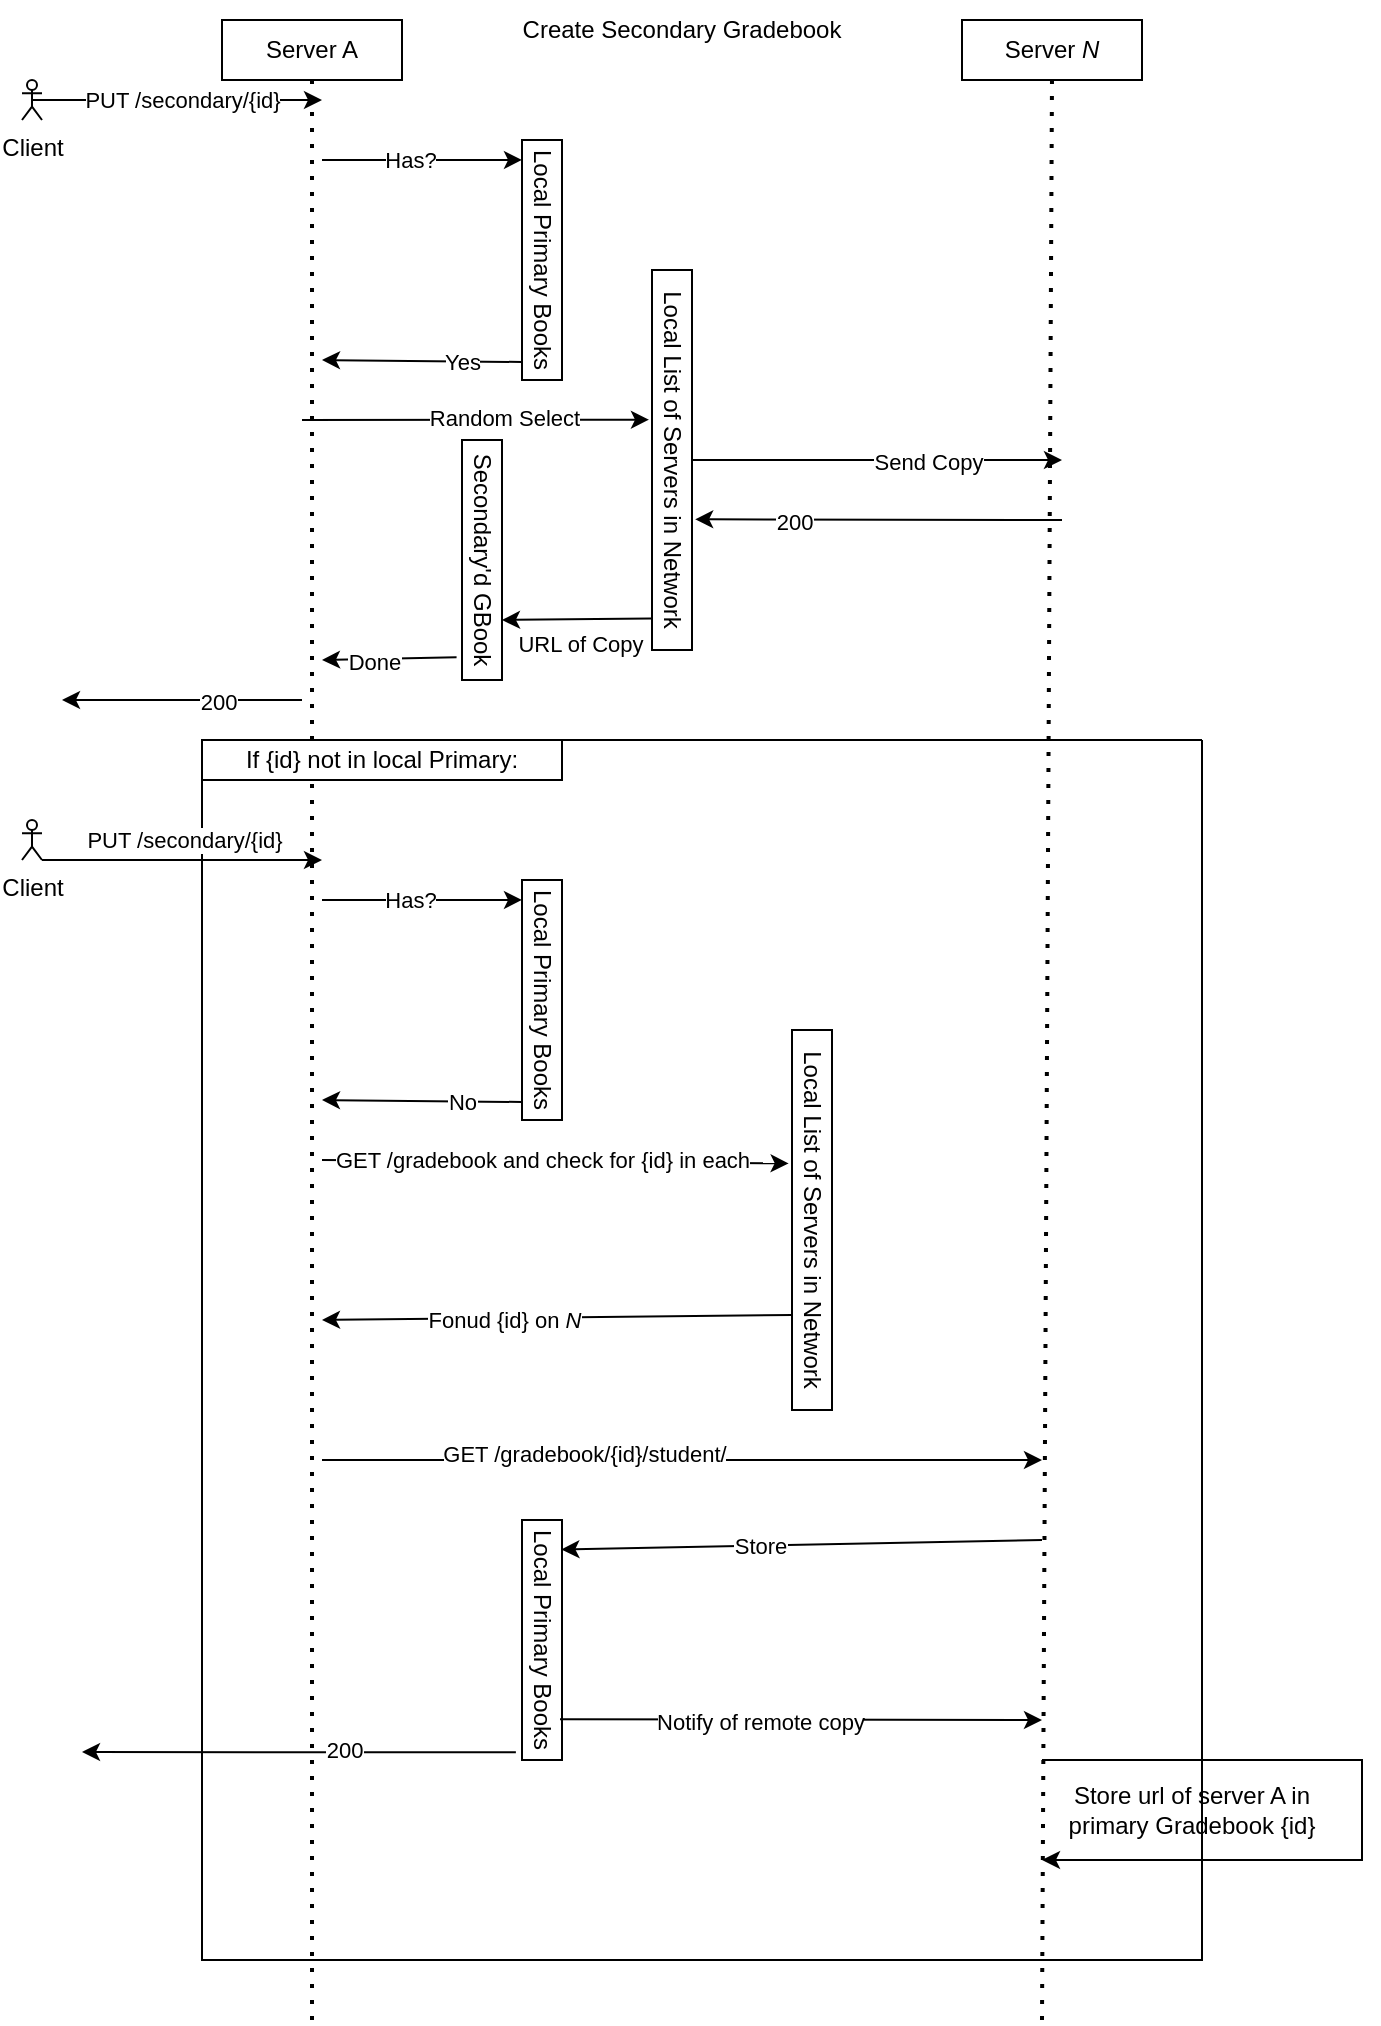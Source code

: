 <mxfile version="20.2.2" type="device"><diagram id="kgpKYQtTHZ0yAKxKKP6v" name="Page-1"><mxGraphModel dx="981" dy="538" grid="1" gridSize="10" guides="1" tooltips="1" connect="1" arrows="1" fold="1" page="1" pageScale="1" pageWidth="850" pageHeight="1100" math="0" shadow="0"><root><mxCell id="0"/><mxCell id="1" parent="0"/><mxCell id="Auas5j6Q039p5oxciH4k-11" value="Server &lt;i&gt;N&lt;/i&gt;" style="rounded=0;whiteSpace=wrap;html=1;" parent="1" vertex="1"><mxGeometry x="500" y="40" width="90" height="30" as="geometry"/></mxCell><mxCell id="Auas5j6Q039p5oxciH4k-12" value="Server A" style="rounded=0;whiteSpace=wrap;html=1;" parent="1" vertex="1"><mxGeometry x="130" y="40" width="90" height="30" as="geometry"/></mxCell><mxCell id="Auas5j6Q039p5oxciH4k-13" value="" style="endArrow=none;dashed=1;html=1;dashPattern=1 3;strokeWidth=2;rounded=0;entryX=0.5;entryY=1;entryDx=0;entryDy=0;" parent="1" target="Auas5j6Q039p5oxciH4k-12" edge="1"><mxGeometry width="50" height="50" relative="1" as="geometry"><mxPoint x="175" y="1040" as="sourcePoint"/><mxPoint x="480" y="260" as="targetPoint"/></mxGeometry></mxCell><mxCell id="Auas5j6Q039p5oxciH4k-14" value="" style="endArrow=none;dashed=1;html=1;dashPattern=1 3;strokeWidth=2;rounded=0;entryX=0.5;entryY=1;entryDx=0;entryDy=0;" parent="1" target="Auas5j6Q039p5oxciH4k-11" edge="1"><mxGeometry width="50" height="50" relative="1" as="geometry"><mxPoint x="540" y="1040" as="sourcePoint"/><mxPoint x="480" y="260" as="targetPoint"/></mxGeometry></mxCell><mxCell id="Auas5j6Q039p5oxciH4k-17" value="Client" style="shape=umlActor;verticalLabelPosition=bottom;verticalAlign=top;html=1;outlineConnect=0;" parent="1" vertex="1"><mxGeometry x="30" y="70" width="10" height="20" as="geometry"/></mxCell><mxCell id="Auas5j6Q039p5oxciH4k-18" value="" style="endArrow=classic;html=1;rounded=0;exitX=0.5;exitY=0.5;exitDx=0;exitDy=0;exitPerimeter=0;" parent="1" source="Auas5j6Q039p5oxciH4k-17" edge="1"><mxGeometry width="50" height="50" relative="1" as="geometry"><mxPoint x="430" y="310" as="sourcePoint"/><mxPoint x="180" y="80" as="targetPoint"/></mxGeometry></mxCell><mxCell id="Auas5j6Q039p5oxciH4k-19" value="PUT /secondary/{id}" style="edgeLabel;html=1;align=center;verticalAlign=middle;resizable=0;points=[];" parent="Auas5j6Q039p5oxciH4k-18" vertex="1" connectable="0"><mxGeometry x="0.423" y="1" relative="1" as="geometry"><mxPoint x="-28" y="1" as="offset"/></mxGeometry></mxCell><mxCell id="Auas5j6Q039p5oxciH4k-37" value="Create Secondary Gradebook" style="text;html=1;strokeColor=none;fillColor=none;align=center;verticalAlign=middle;whiteSpace=wrap;rounded=0;" parent="1" vertex="1"><mxGeometry x="250" y="30" width="220" height="30" as="geometry"/></mxCell><mxCell id="xrtgVBAgD0woEmnxjQaF-5" value="Local Primary Books" style="rounded=0;whiteSpace=wrap;html=1;rotation=90;" vertex="1" parent="1"><mxGeometry x="230" y="150" width="120" height="20" as="geometry"/></mxCell><mxCell id="xrtgVBAgD0woEmnxjQaF-6" value="" style="endArrow=classic;html=1;rounded=0;entryX=0.083;entryY=1;entryDx=0;entryDy=0;entryPerimeter=0;" edge="1" parent="1" target="xrtgVBAgD0woEmnxjQaF-5"><mxGeometry width="50" height="50" relative="1" as="geometry"><mxPoint x="180" y="110" as="sourcePoint"/><mxPoint x="450" y="210" as="targetPoint"/><Array as="points"><mxPoint x="210" y="110"/></Array></mxGeometry></mxCell><mxCell id="xrtgVBAgD0woEmnxjQaF-7" value="Has?" style="edgeLabel;html=1;align=center;verticalAlign=middle;resizable=0;points=[];" vertex="1" connectable="0" parent="xrtgVBAgD0woEmnxjQaF-6"><mxGeometry x="-0.13" relative="1" as="geometry"><mxPoint as="offset"/></mxGeometry></mxCell><mxCell id="xrtgVBAgD0woEmnxjQaF-8" value="Local List of Servers in Network" style="rounded=0;whiteSpace=wrap;html=1;rotation=90;" vertex="1" parent="1"><mxGeometry x="260" y="250" width="190" height="20" as="geometry"/></mxCell><mxCell id="xrtgVBAgD0woEmnxjQaF-9" value="" style="endArrow=classic;html=1;rounded=0;exitX=0.925;exitY=0.998;exitDx=0;exitDy=0;exitPerimeter=0;" edge="1" parent="1" source="xrtgVBAgD0woEmnxjQaF-5"><mxGeometry width="50" height="50" relative="1" as="geometry"><mxPoint x="400" y="260" as="sourcePoint"/><mxPoint x="180" y="210" as="targetPoint"/></mxGeometry></mxCell><mxCell id="xrtgVBAgD0woEmnxjQaF-10" value="Yes" style="edgeLabel;html=1;align=center;verticalAlign=middle;resizable=0;points=[];" vertex="1" connectable="0" parent="xrtgVBAgD0woEmnxjQaF-9"><mxGeometry x="-0.393" relative="1" as="geometry"><mxPoint as="offset"/></mxGeometry></mxCell><mxCell id="xrtgVBAgD0woEmnxjQaF-11" value="" style="endArrow=classic;html=1;rounded=0;entryX=0.394;entryY=1.076;entryDx=0;entryDy=0;entryPerimeter=0;" edge="1" parent="1" target="xrtgVBAgD0woEmnxjQaF-8"><mxGeometry width="50" height="50" relative="1" as="geometry"><mxPoint x="170" y="240" as="sourcePoint"/><mxPoint x="280" y="230" as="targetPoint"/></mxGeometry></mxCell><mxCell id="xrtgVBAgD0woEmnxjQaF-12" value="Random Select" style="edgeLabel;html=1;align=center;verticalAlign=middle;resizable=0;points=[];" vertex="1" connectable="0" parent="xrtgVBAgD0woEmnxjQaF-11"><mxGeometry x="0.44" y="1" relative="1" as="geometry"><mxPoint x="-24" as="offset"/></mxGeometry></mxCell><mxCell id="xrtgVBAgD0woEmnxjQaF-13" value="" style="endArrow=classic;html=1;rounded=0;exitX=0.5;exitY=0;exitDx=0;exitDy=0;" edge="1" parent="1" source="xrtgVBAgD0woEmnxjQaF-8"><mxGeometry width="50" height="50" relative="1" as="geometry"><mxPoint x="400" y="260" as="sourcePoint"/><mxPoint x="550" y="260" as="targetPoint"/></mxGeometry></mxCell><mxCell id="xrtgVBAgD0woEmnxjQaF-14" value="Send Copy" style="edgeLabel;html=1;align=center;verticalAlign=middle;resizable=0;points=[];" vertex="1" connectable="0" parent="xrtgVBAgD0woEmnxjQaF-13"><mxGeometry x="0.276" y="-1" relative="1" as="geometry"><mxPoint as="offset"/></mxGeometry></mxCell><mxCell id="xrtgVBAgD0woEmnxjQaF-15" value="" style="endArrow=classic;html=1;rounded=0;exitX=0.917;exitY=1.024;exitDx=0;exitDy=0;exitPerimeter=0;entryX=0.75;entryY=0;entryDx=0;entryDy=0;" edge="1" parent="1" source="xrtgVBAgD0woEmnxjQaF-8" target="xrtgVBAgD0woEmnxjQaF-16"><mxGeometry width="50" height="50" relative="1" as="geometry"><mxPoint x="400" y="260" as="sourcePoint"/><mxPoint x="450" y="210" as="targetPoint"/></mxGeometry></mxCell><mxCell id="xrtgVBAgD0woEmnxjQaF-17" value="URL of Copy" style="edgeLabel;html=1;align=center;verticalAlign=middle;resizable=0;points=[];" vertex="1" connectable="0" parent="xrtgVBAgD0woEmnxjQaF-15"><mxGeometry x="0.395" y="-2" relative="1" as="geometry"><mxPoint x="16" y="14" as="offset"/></mxGeometry></mxCell><mxCell id="xrtgVBAgD0woEmnxjQaF-16" value="Secondary'd GBook" style="rounded=0;whiteSpace=wrap;html=1;rotation=90;" vertex="1" parent="1"><mxGeometry x="200" y="300" width="120" height="20" as="geometry"/></mxCell><mxCell id="xrtgVBAgD0woEmnxjQaF-18" value="" style="endArrow=classic;html=1;rounded=0;entryX=0.656;entryY=-0.079;entryDx=0;entryDy=0;entryPerimeter=0;" edge="1" parent="1" target="xrtgVBAgD0woEmnxjQaF-8"><mxGeometry width="50" height="50" relative="1" as="geometry"><mxPoint x="550" y="290" as="sourcePoint"/><mxPoint x="450" y="210" as="targetPoint"/></mxGeometry></mxCell><mxCell id="xrtgVBAgD0woEmnxjQaF-19" value="200" style="edgeLabel;html=1;align=center;verticalAlign=middle;resizable=0;points=[];" vertex="1" connectable="0" parent="xrtgVBAgD0woEmnxjQaF-18"><mxGeometry x="0.459" y="1" relative="1" as="geometry"><mxPoint as="offset"/></mxGeometry></mxCell><mxCell id="xrtgVBAgD0woEmnxjQaF-21" value="" style="endArrow=classic;html=1;rounded=0;exitX=0.905;exitY=1.136;exitDx=0;exitDy=0;exitPerimeter=0;" edge="1" parent="1" source="xrtgVBAgD0woEmnxjQaF-16"><mxGeometry width="50" height="50" relative="1" as="geometry"><mxPoint x="400" y="260" as="sourcePoint"/><mxPoint x="180" y="360" as="targetPoint"/></mxGeometry></mxCell><mxCell id="xrtgVBAgD0woEmnxjQaF-22" value="Done" style="edgeLabel;html=1;align=center;verticalAlign=middle;resizable=0;points=[];" vertex="1" connectable="0" parent="xrtgVBAgD0woEmnxjQaF-21"><mxGeometry x="0.231" y="1" relative="1" as="geometry"><mxPoint as="offset"/></mxGeometry></mxCell><mxCell id="xrtgVBAgD0woEmnxjQaF-23" value="" style="endArrow=classic;html=1;rounded=0;" edge="1" parent="1"><mxGeometry width="50" height="50" relative="1" as="geometry"><mxPoint x="170" y="380" as="sourcePoint"/><mxPoint x="50" y="380" as="targetPoint"/></mxGeometry></mxCell><mxCell id="xrtgVBAgD0woEmnxjQaF-24" value="200" style="edgeLabel;html=1;align=center;verticalAlign=middle;resizable=0;points=[];" vertex="1" connectable="0" parent="xrtgVBAgD0woEmnxjQaF-23"><mxGeometry x="-0.288" y="1" relative="1" as="geometry"><mxPoint as="offset"/></mxGeometry></mxCell><mxCell id="xrtgVBAgD0woEmnxjQaF-25" value="" style="swimlane;startSize=0;" vertex="1" parent="1"><mxGeometry x="120" y="400" width="500" height="610" as="geometry"/></mxCell><mxCell id="xrtgVBAgD0woEmnxjQaF-26" value="If {id} not in local Primary:" style="rounded=0;whiteSpace=wrap;html=1;" vertex="1" parent="xrtgVBAgD0woEmnxjQaF-25"><mxGeometry width="180" height="20" as="geometry"/></mxCell><mxCell id="xrtgVBAgD0woEmnxjQaF-27" value="Client" style="shape=umlActor;verticalLabelPosition=bottom;verticalAlign=top;html=1;outlineConnect=0;" vertex="1" parent="xrtgVBAgD0woEmnxjQaF-25"><mxGeometry x="-90" y="40" width="10" height="20" as="geometry"/></mxCell><mxCell id="xrtgVBAgD0woEmnxjQaF-28" value="PUT /secondary/{id}" style="edgeLabel;html=1;align=center;verticalAlign=middle;resizable=0;points=[];" vertex="1" connectable="0" parent="xrtgVBAgD0woEmnxjQaF-25"><mxGeometry x="-9.552" y="50" as="geometry"/></mxCell><mxCell id="xrtgVBAgD0woEmnxjQaF-29" value="Local Primary Books" style="rounded=0;whiteSpace=wrap;html=1;rotation=90;" vertex="1" parent="xrtgVBAgD0woEmnxjQaF-25"><mxGeometry x="110" y="120" width="120" height="20" as="geometry"/></mxCell><mxCell id="xrtgVBAgD0woEmnxjQaF-30" value="" style="endArrow=classic;html=1;rounded=0;entryX=0.083;entryY=1;entryDx=0;entryDy=0;entryPerimeter=0;" edge="1" parent="xrtgVBAgD0woEmnxjQaF-25" target="xrtgVBAgD0woEmnxjQaF-29"><mxGeometry width="50" height="50" relative="1" as="geometry"><mxPoint x="60" y="80" as="sourcePoint"/><mxPoint x="330" y="180" as="targetPoint"/><Array as="points"><mxPoint x="90" y="80"/></Array></mxGeometry></mxCell><mxCell id="xrtgVBAgD0woEmnxjQaF-31" value="Has?" style="edgeLabel;html=1;align=center;verticalAlign=middle;resizable=0;points=[];" vertex="1" connectable="0" parent="xrtgVBAgD0woEmnxjQaF-30"><mxGeometry x="-0.13" relative="1" as="geometry"><mxPoint as="offset"/></mxGeometry></mxCell><mxCell id="xrtgVBAgD0woEmnxjQaF-32" value="" style="endArrow=classic;html=1;rounded=0;exitX=0.925;exitY=0.998;exitDx=0;exitDy=0;exitPerimeter=0;" edge="1" parent="xrtgVBAgD0woEmnxjQaF-25" source="xrtgVBAgD0woEmnxjQaF-29"><mxGeometry width="50" height="50" relative="1" as="geometry"><mxPoint x="280" y="230" as="sourcePoint"/><mxPoint x="60" y="180" as="targetPoint"/></mxGeometry></mxCell><mxCell id="xrtgVBAgD0woEmnxjQaF-33" value="No" style="edgeLabel;html=1;align=center;verticalAlign=middle;resizable=0;points=[];" vertex="1" connectable="0" parent="xrtgVBAgD0woEmnxjQaF-32"><mxGeometry x="-0.393" relative="1" as="geometry"><mxPoint as="offset"/></mxGeometry></mxCell><mxCell id="xrtgVBAgD0woEmnxjQaF-35" value="Local List of Servers in Network" style="rounded=0;whiteSpace=wrap;html=1;rotation=90;" vertex="1" parent="xrtgVBAgD0woEmnxjQaF-25"><mxGeometry x="210" y="230" width="190" height="20" as="geometry"/></mxCell><mxCell id="xrtgVBAgD0woEmnxjQaF-43" value="Local Primary Books" style="rounded=0;whiteSpace=wrap;html=1;rotation=90;" vertex="1" parent="xrtgVBAgD0woEmnxjQaF-25"><mxGeometry x="110" y="440" width="120" height="20" as="geometry"/></mxCell><mxCell id="xrtgVBAgD0woEmnxjQaF-34" value="" style="endArrow=classic;html=1;rounded=0;exitX=1;exitY=1;exitDx=0;exitDy=0;exitPerimeter=0;" edge="1" parent="1" source="xrtgVBAgD0woEmnxjQaF-27"><mxGeometry width="50" height="50" relative="1" as="geometry"><mxPoint x="400" y="430" as="sourcePoint"/><mxPoint x="180" y="460" as="targetPoint"/></mxGeometry></mxCell><mxCell id="xrtgVBAgD0woEmnxjQaF-36" value="" style="endArrow=classic;html=1;rounded=0;entryX=0.351;entryY=1.084;entryDx=0;entryDy=0;entryPerimeter=0;" edge="1" parent="1" target="xrtgVBAgD0woEmnxjQaF-35"><mxGeometry width="50" height="50" relative="1" as="geometry"><mxPoint x="180" y="610" as="sourcePoint"/><mxPoint x="450" y="680" as="targetPoint"/></mxGeometry></mxCell><mxCell id="xrtgVBAgD0woEmnxjQaF-37" value="GET /gradebook and check for {id} in each" style="edgeLabel;html=1;align=center;verticalAlign=middle;resizable=0;points=[];" vertex="1" connectable="0" parent="xrtgVBAgD0woEmnxjQaF-36"><mxGeometry x="0.373" y="1" relative="1" as="geometry"><mxPoint x="-50" as="offset"/></mxGeometry></mxCell><mxCell id="xrtgVBAgD0woEmnxjQaF-38" value="" style="endArrow=classic;html=1;rounded=0;exitX=0.75;exitY=1;exitDx=0;exitDy=0;" edge="1" parent="1" source="xrtgVBAgD0woEmnxjQaF-35"><mxGeometry width="50" height="50" relative="1" as="geometry"><mxPoint x="400" y="670" as="sourcePoint"/><mxPoint x="180" y="690" as="targetPoint"/></mxGeometry></mxCell><mxCell id="xrtgVBAgD0woEmnxjQaF-39" value="Fonud {id} on &lt;i&gt;N&lt;/i&gt;" style="edgeLabel;html=1;align=center;verticalAlign=middle;resizable=0;points=[];" vertex="1" connectable="0" parent="xrtgVBAgD0woEmnxjQaF-38"><mxGeometry x="0.228" y="1" relative="1" as="geometry"><mxPoint as="offset"/></mxGeometry></mxCell><mxCell id="xrtgVBAgD0woEmnxjQaF-40" value="" style="endArrow=classic;html=1;rounded=0;" edge="1" parent="1"><mxGeometry width="50" height="50" relative="1" as="geometry"><mxPoint x="180" y="760" as="sourcePoint"/><mxPoint x="540" y="760" as="targetPoint"/></mxGeometry></mxCell><mxCell id="xrtgVBAgD0woEmnxjQaF-41" value="GET /gradebook/{id}/student/" style="edgeLabel;html=1;align=center;verticalAlign=middle;resizable=0;points=[];" vertex="1" connectable="0" parent="xrtgVBAgD0woEmnxjQaF-40"><mxGeometry x="-0.274" y="3" relative="1" as="geometry"><mxPoint as="offset"/></mxGeometry></mxCell><mxCell id="xrtgVBAgD0woEmnxjQaF-42" value="" style="endArrow=classic;html=1;rounded=0;entryX=0.123;entryY=0.016;entryDx=0;entryDy=0;entryPerimeter=0;" edge="1" parent="1" target="xrtgVBAgD0woEmnxjQaF-43"><mxGeometry width="50" height="50" relative="1" as="geometry"><mxPoint x="540" y="800" as="sourcePoint"/><mxPoint x="450" y="840" as="targetPoint"/></mxGeometry></mxCell><mxCell id="xrtgVBAgD0woEmnxjQaF-44" value="Store" style="edgeLabel;html=1;align=center;verticalAlign=middle;resizable=0;points=[];" vertex="1" connectable="0" parent="xrtgVBAgD0woEmnxjQaF-42"><mxGeometry x="0.173" relative="1" as="geometry"><mxPoint as="offset"/></mxGeometry></mxCell><mxCell id="xrtgVBAgD0woEmnxjQaF-45" value="" style="endArrow=classic;html=1;rounded=0;exitX=0.83;exitY=0.05;exitDx=0;exitDy=0;exitPerimeter=0;" edge="1" parent="1" source="xrtgVBAgD0woEmnxjQaF-43"><mxGeometry width="50" height="50" relative="1" as="geometry"><mxPoint x="400" y="780" as="sourcePoint"/><mxPoint x="540" y="890" as="targetPoint"/></mxGeometry></mxCell><mxCell id="xrtgVBAgD0woEmnxjQaF-46" value="Notify of remote copy" style="edgeLabel;html=1;align=center;verticalAlign=middle;resizable=0;points=[];" vertex="1" connectable="0" parent="xrtgVBAgD0woEmnxjQaF-45"><mxGeometry x="-0.17" y="-1" relative="1" as="geometry"><mxPoint as="offset"/></mxGeometry></mxCell><mxCell id="xrtgVBAgD0woEmnxjQaF-47" value="" style="endArrow=classic;html=1;rounded=0;" edge="1" parent="1"><mxGeometry width="50" height="50" relative="1" as="geometry"><mxPoint x="540" y="910" as="sourcePoint"/><mxPoint x="540" y="960" as="targetPoint"/><Array as="points"><mxPoint x="700" y="910"/><mxPoint x="700" y="960"/></Array></mxGeometry></mxCell><mxCell id="xrtgVBAgD0woEmnxjQaF-48" value="Store url of server A in primary Gradebook {id}" style="text;html=1;strokeColor=none;fillColor=none;align=center;verticalAlign=middle;whiteSpace=wrap;rounded=0;" vertex="1" parent="1"><mxGeometry x="550" y="920" width="130" height="30" as="geometry"/></mxCell><mxCell id="xrtgVBAgD0woEmnxjQaF-49" value="" style="endArrow=classic;html=1;rounded=0;exitX=0.968;exitY=1.153;exitDx=0;exitDy=0;exitPerimeter=0;" edge="1" parent="1" source="xrtgVBAgD0woEmnxjQaF-43"><mxGeometry width="50" height="50" relative="1" as="geometry"><mxPoint x="400" y="780" as="sourcePoint"/><mxPoint x="60" y="906" as="targetPoint"/></mxGeometry></mxCell><mxCell id="xrtgVBAgD0woEmnxjQaF-50" value="200" style="edgeLabel;html=1;align=center;verticalAlign=middle;resizable=0;points=[];" vertex="1" connectable="0" parent="xrtgVBAgD0woEmnxjQaF-49"><mxGeometry x="-0.205" y="-1" relative="1" as="geometry"><mxPoint as="offset"/></mxGeometry></mxCell></root></mxGraphModel></diagram></mxfile>